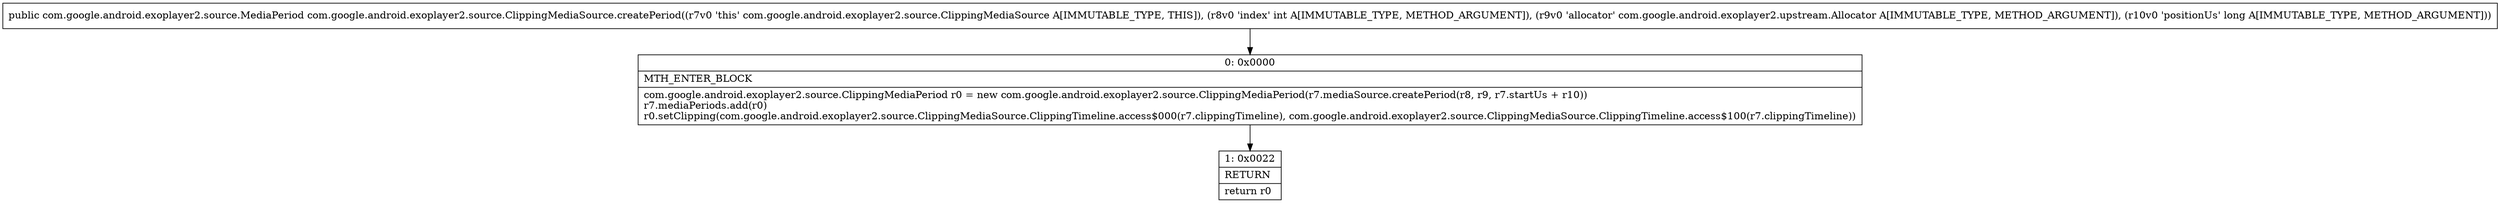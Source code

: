 digraph "CFG forcom.google.android.exoplayer2.source.ClippingMediaSource.createPeriod(ILcom\/google\/android\/exoplayer2\/upstream\/Allocator;J)Lcom\/google\/android\/exoplayer2\/source\/MediaPeriod;" {
Node_0 [shape=record,label="{0\:\ 0x0000|MTH_ENTER_BLOCK\l|com.google.android.exoplayer2.source.ClippingMediaPeriod r0 = new com.google.android.exoplayer2.source.ClippingMediaPeriod(r7.mediaSource.createPeriod(r8, r9, r7.startUs + r10))\lr7.mediaPeriods.add(r0)\lr0.setClipping(com.google.android.exoplayer2.source.ClippingMediaSource.ClippingTimeline.access$000(r7.clippingTimeline), com.google.android.exoplayer2.source.ClippingMediaSource.ClippingTimeline.access$100(r7.clippingTimeline))\l}"];
Node_1 [shape=record,label="{1\:\ 0x0022|RETURN\l|return r0\l}"];
MethodNode[shape=record,label="{public com.google.android.exoplayer2.source.MediaPeriod com.google.android.exoplayer2.source.ClippingMediaSource.createPeriod((r7v0 'this' com.google.android.exoplayer2.source.ClippingMediaSource A[IMMUTABLE_TYPE, THIS]), (r8v0 'index' int A[IMMUTABLE_TYPE, METHOD_ARGUMENT]), (r9v0 'allocator' com.google.android.exoplayer2.upstream.Allocator A[IMMUTABLE_TYPE, METHOD_ARGUMENT]), (r10v0 'positionUs' long A[IMMUTABLE_TYPE, METHOD_ARGUMENT])) }"];
MethodNode -> Node_0;
Node_0 -> Node_1;
}


